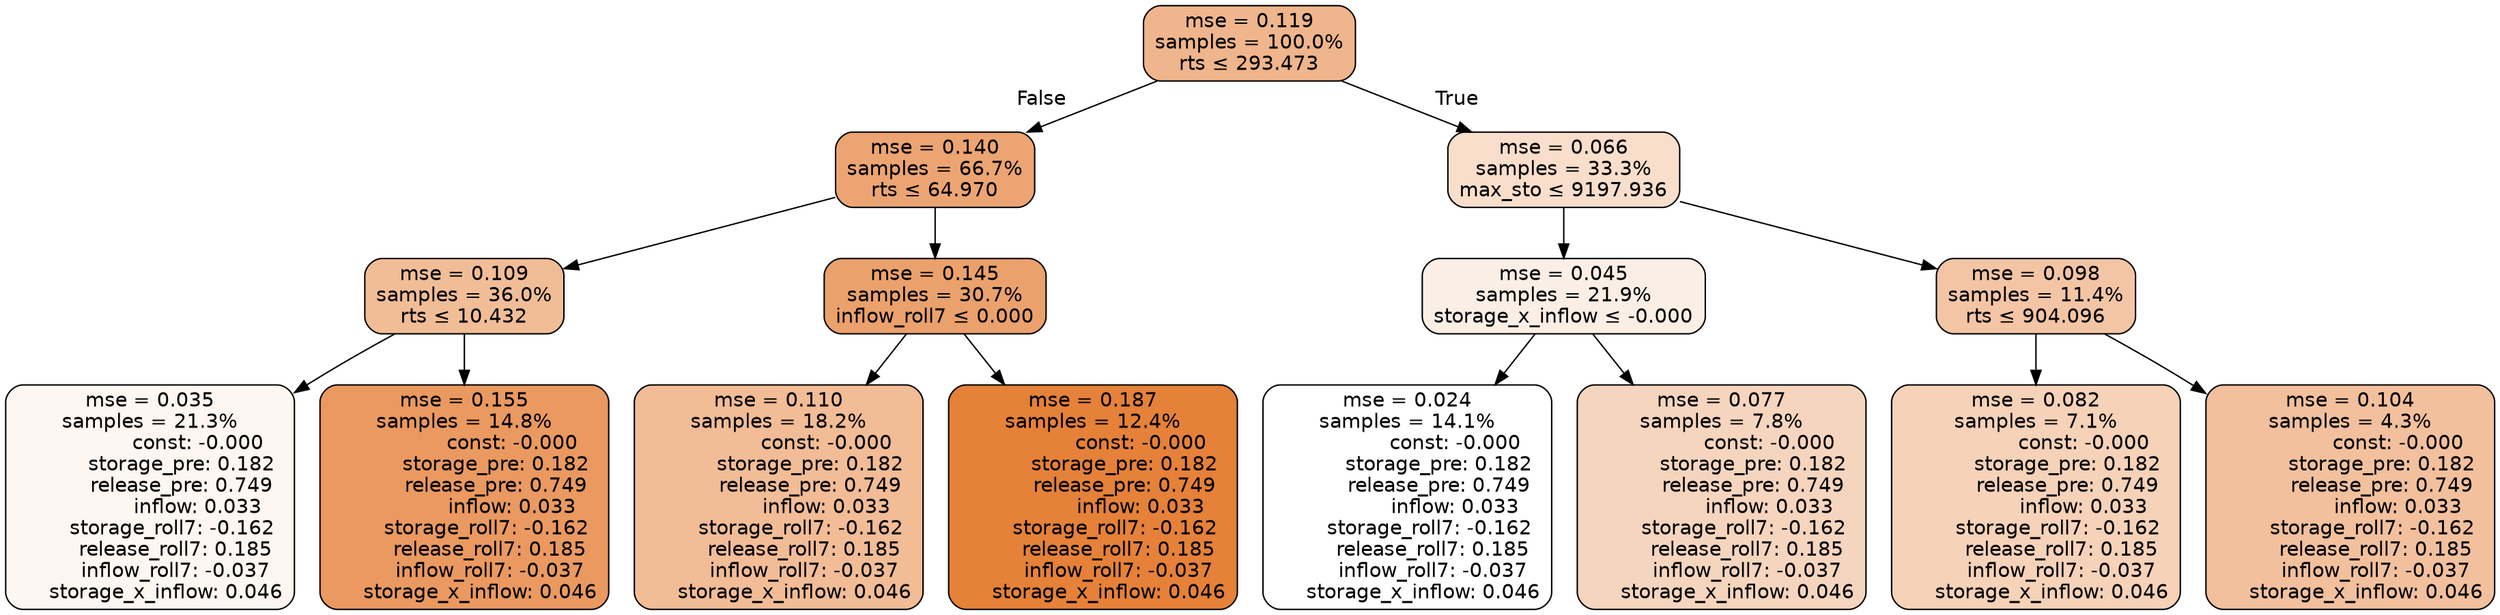 digraph tree {
node [shape=rectangle, style="filled, rounded", color="black", fontname=helvetica] ;
edge [fontname=helvetica] ;
	"0" [label="mse = 0.119
samples = 100.0%
rts &le; 293.473", fillcolor="#efb58c"]
	"1" [label="mse = 0.140
samples = 66.7%
rts &le; 64.970", fillcolor="#eca572"]
	"2" [label="mse = 0.109
samples = 36.0%
rts &le; 10.432", fillcolor="#f1bd97"]
	"3" [label="mse = 0.035
samples = 21.3%
               const: -0.000
          storage_pre: 0.182
          release_pre: 0.749
               inflow: 0.033
       storage_roll7: -0.162
        release_roll7: 0.185
        inflow_roll7: -0.037
     storage_x_inflow: 0.046", fillcolor="#fdf6f1"]
	"4" [label="mse = 0.155
samples = 14.8%
               const: -0.000
          storage_pre: 0.182
          release_pre: 0.749
               inflow: 0.033
       storage_roll7: -0.162
        release_roll7: 0.185
        inflow_roll7: -0.037
     storage_x_inflow: 0.046", fillcolor="#ea9960"]
	"5" [label="mse = 0.145
samples = 30.7%
inflow_roll7 &le; 0.000", fillcolor="#eba16c"]
	"6" [label="mse = 0.110
samples = 18.2%
               const: -0.000
          storage_pre: 0.182
          release_pre: 0.749
               inflow: 0.033
       storage_roll7: -0.162
        release_roll7: 0.185
        inflow_roll7: -0.037
     storage_x_inflow: 0.046", fillcolor="#f1bc96"]
	"7" [label="mse = 0.187
samples = 12.4%
               const: -0.000
          storage_pre: 0.182
          release_pre: 0.749
               inflow: 0.033
       storage_roll7: -0.162
        release_roll7: 0.185
        inflow_roll7: -0.037
     storage_x_inflow: 0.046", fillcolor="#e58139"]
	"8" [label="mse = 0.066
samples = 33.3%
max_sto &le; 9197.936", fillcolor="#f8decb"]
	"9" [label="mse = 0.045
samples = 21.9%
storage_x_inflow &le; -0.000", fillcolor="#fbeee5"]
	"10" [label="mse = 0.024
samples = 14.1%
               const: -0.000
          storage_pre: 0.182
          release_pre: 0.749
               inflow: 0.033
       storage_roll7: -0.162
        release_roll7: 0.185
        inflow_roll7: -0.037
     storage_x_inflow: 0.046", fillcolor="#ffffff"]
	"11" [label="mse = 0.077
samples = 7.8%
               const: -0.000
          storage_pre: 0.182
          release_pre: 0.749
               inflow: 0.033
       storage_roll7: -0.162
        release_roll7: 0.185
        inflow_roll7: -0.037
     storage_x_inflow: 0.046", fillcolor="#f6d5be"]
	"12" [label="mse = 0.098
samples = 11.4%
rts &le; 904.096", fillcolor="#f3c5a5"]
	"13" [label="mse = 0.082
samples = 7.1%
               const: -0.000
          storage_pre: 0.182
          release_pre: 0.749
               inflow: 0.033
       storage_roll7: -0.162
        release_roll7: 0.185
        inflow_roll7: -0.037
     storage_x_inflow: 0.046", fillcolor="#f5d2b8"]
	"14" [label="mse = 0.104
samples = 4.3%
               const: -0.000
          storage_pre: 0.182
          release_pre: 0.749
               inflow: 0.033
       storage_roll7: -0.162
        release_roll7: 0.185
        inflow_roll7: -0.037
     storage_x_inflow: 0.046", fillcolor="#f2c09d"]

	"0" -> "1" [labeldistance=2.5, labelangle=45, headlabel="False"]
	"1" -> "2"
	"2" -> "3"
	"2" -> "4"
	"1" -> "5"
	"5" -> "6"
	"5" -> "7"
	"0" -> "8" [labeldistance=2.5, labelangle=-45, headlabel="True"]
	"8" -> "9"
	"9" -> "10"
	"9" -> "11"
	"8" -> "12"
	"12" -> "13"
	"12" -> "14"
}